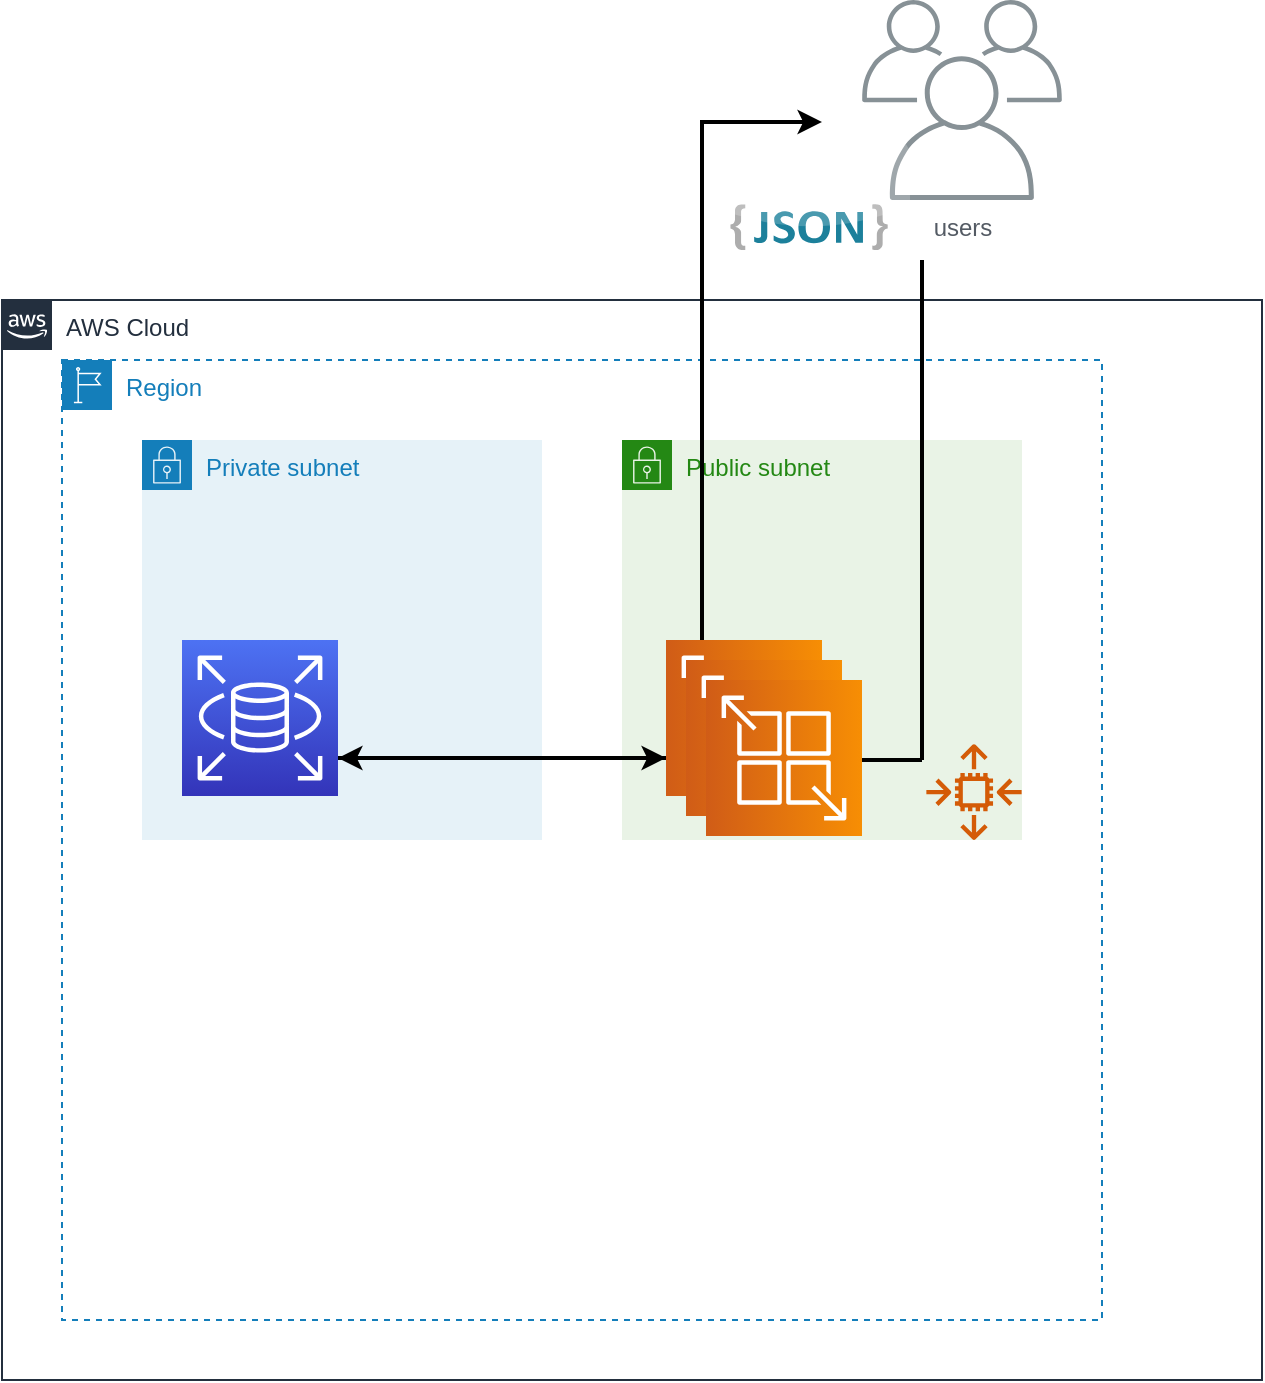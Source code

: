 <mxfile version="20.5.1" type="github">
  <diagram id="7r52QbRG1SOnmnhvZGQe" name="Página-1">
    <mxGraphModel dx="830" dy="1704" grid="1" gridSize="10" guides="1" tooltips="1" connect="1" arrows="1" fold="1" page="1" pageScale="1" pageWidth="827" pageHeight="1169" math="0" shadow="0">
      <root>
        <mxCell id="0" />
        <mxCell id="1" parent="0" />
        <mxCell id="2p6uh4pjQ9wnQeHXQtB_-2" value="Region" style="points=[[0,0],[0.25,0],[0.5,0],[0.75,0],[1,0],[1,0.25],[1,0.5],[1,0.75],[1,1],[0.75,1],[0.5,1],[0.25,1],[0,1],[0,0.75],[0,0.5],[0,0.25]];outlineConnect=0;gradientColor=none;html=1;whiteSpace=wrap;fontSize=12;fontStyle=0;container=1;pointerEvents=0;collapsible=0;recursiveResize=0;shape=mxgraph.aws4.group;grIcon=mxgraph.aws4.group_region;strokeColor=#147EBA;fillColor=none;verticalAlign=top;align=left;spacingLeft=30;fontColor=#147EBA;dashed=1;" vertex="1" parent="1">
          <mxGeometry x="40" y="40" width="520" height="480" as="geometry" />
        </mxCell>
        <mxCell id="2p6uh4pjQ9wnQeHXQtB_-3" value="AWS Cloud" style="points=[[0,0],[0.25,0],[0.5,0],[0.75,0],[1,0],[1,0.25],[1,0.5],[1,0.75],[1,1],[0.75,1],[0.5,1],[0.25,1],[0,1],[0,0.75],[0,0.5],[0,0.25]];outlineConnect=0;gradientColor=none;html=1;whiteSpace=wrap;fontSize=12;fontStyle=0;container=1;pointerEvents=0;collapsible=0;recursiveResize=0;shape=mxgraph.aws4.group;grIcon=mxgraph.aws4.group_aws_cloud_alt;strokeColor=#232F3E;fillColor=none;verticalAlign=top;align=left;spacingLeft=30;fontColor=#232F3E;dashed=0;" vertex="1" parent="1">
          <mxGeometry x="10" y="10" width="630" height="540" as="geometry" />
        </mxCell>
        <mxCell id="2p6uh4pjQ9wnQeHXQtB_-4" value="Private subnet" style="points=[[0,0],[0.25,0],[0.5,0],[0.75,0],[1,0],[1,0.25],[1,0.5],[1,0.75],[1,1],[0.75,1],[0.5,1],[0.25,1],[0,1],[0,0.75],[0,0.5],[0,0.25]];outlineConnect=0;gradientColor=none;html=1;whiteSpace=wrap;fontSize=12;fontStyle=0;container=1;pointerEvents=0;collapsible=0;recursiveResize=0;shape=mxgraph.aws4.group;grIcon=mxgraph.aws4.group_security_group;grStroke=0;strokeColor=#147EBA;fillColor=#E6F2F8;verticalAlign=top;align=left;spacingLeft=30;fontColor=#147EBA;dashed=0;" vertex="1" parent="2p6uh4pjQ9wnQeHXQtB_-3">
          <mxGeometry x="70" y="70" width="200" height="200" as="geometry" />
        </mxCell>
        <mxCell id="2p6uh4pjQ9wnQeHXQtB_-5" value="" style="sketch=0;points=[[0,0,0],[0.25,0,0],[0.5,0,0],[0.75,0,0],[1,0,0],[0,1,0],[0.25,1,0],[0.5,1,0],[0.75,1,0],[1,1,0],[0,0.25,0],[0,0.5,0],[0,0.75,0],[1,0.25,0],[1,0.5,0],[1,0.75,0]];outlineConnect=0;fontColor=#232F3E;gradientColor=#4D72F3;gradientDirection=north;fillColor=#3334B9;strokeColor=#ffffff;dashed=0;verticalLabelPosition=bottom;verticalAlign=top;align=center;html=1;fontSize=12;fontStyle=0;aspect=fixed;shape=mxgraph.aws4.resourceIcon;resIcon=mxgraph.aws4.rds;" vertex="1" parent="2p6uh4pjQ9wnQeHXQtB_-4">
          <mxGeometry x="20" y="100" width="78" height="78" as="geometry" />
        </mxCell>
        <mxCell id="2p6uh4pjQ9wnQeHXQtB_-6" value="Public subnet" style="points=[[0,0],[0.25,0],[0.5,0],[0.75,0],[1,0],[1,0.25],[1,0.5],[1,0.75],[1,1],[0.75,1],[0.5,1],[0.25,1],[0,1],[0,0.75],[0,0.5],[0,0.25]];outlineConnect=0;gradientColor=none;html=1;whiteSpace=wrap;fontSize=12;fontStyle=0;container=1;pointerEvents=0;collapsible=0;recursiveResize=0;shape=mxgraph.aws4.group;grIcon=mxgraph.aws4.group_security_group;grStroke=0;strokeColor=#248814;fillColor=#E9F3E6;verticalAlign=top;align=left;spacingLeft=30;fontColor=#248814;dashed=0;" vertex="1" parent="2p6uh4pjQ9wnQeHXQtB_-3">
          <mxGeometry x="310" y="70" width="200" height="200" as="geometry" />
        </mxCell>
        <mxCell id="2p6uh4pjQ9wnQeHXQtB_-11" value="" style="sketch=0;points=[[0,0,0],[0.25,0,0],[0.5,0,0],[0.75,0,0],[1,0,0],[0,1,0],[0.25,1,0],[0.5,1,0],[0.75,1,0],[1,1,0],[0,0.25,0],[0,0.5,0],[0,0.75,0],[1,0.25,0],[1,0.5,0],[1,0.75,0]];outlineConnect=0;fontColor=#232F3E;gradientColor=#F78E04;gradientDirection=north;fillColor=#D05C17;strokeColor=#ffffff;dashed=0;verticalLabelPosition=bottom;verticalAlign=top;align=center;html=1;fontSize=12;fontStyle=0;aspect=fixed;shape=mxgraph.aws4.resourceIcon;resIcon=mxgraph.aws4.app_runner;direction=south;" vertex="1" parent="2p6uh4pjQ9wnQeHXQtB_-6">
          <mxGeometry x="22" y="100" width="78" height="78" as="geometry" />
        </mxCell>
        <mxCell id="2p6uh4pjQ9wnQeHXQtB_-12" value="" style="sketch=0;outlineConnect=0;fontColor=#232F3E;gradientColor=none;fillColor=#D45B07;strokeColor=none;dashed=0;verticalLabelPosition=bottom;verticalAlign=top;align=center;html=1;fontSize=12;fontStyle=0;aspect=fixed;pointerEvents=1;shape=mxgraph.aws4.auto_scaling2;" vertex="1" parent="2p6uh4pjQ9wnQeHXQtB_-6">
          <mxGeometry x="152" y="152" width="48" height="48" as="geometry" />
        </mxCell>
        <mxCell id="2p6uh4pjQ9wnQeHXQtB_-35" value="" style="endArrow=none;html=1;rounded=0;strokeWidth=2;" edge="1" parent="2p6uh4pjQ9wnQeHXQtB_-6">
          <mxGeometry width="50" height="50" relative="1" as="geometry">
            <mxPoint x="150" y="160" as="sourcePoint" />
            <mxPoint x="150" y="-90" as="targetPoint" />
          </mxGeometry>
        </mxCell>
        <mxCell id="2p6uh4pjQ9wnQeHXQtB_-36" value="" style="endArrow=classic;html=1;rounded=0;strokeWidth=2;" edge="1" parent="2p6uh4pjQ9wnQeHXQtB_-6">
          <mxGeometry width="50" height="50" relative="1" as="geometry">
            <mxPoint x="150" y="160" as="sourcePoint" />
            <mxPoint x="100" y="160" as="targetPoint" />
          </mxGeometry>
        </mxCell>
        <mxCell id="2p6uh4pjQ9wnQeHXQtB_-26" style="edgeStyle=none;rounded=0;orthogonalLoop=1;jettySize=auto;html=1;exitX=1;exitY=0.5;exitDx=0;exitDy=0;exitPerimeter=0;strokeWidth=2;" edge="1" parent="2p6uh4pjQ9wnQeHXQtB_-3">
          <mxGeometry relative="1" as="geometry">
            <mxPoint x="168" y="229" as="sourcePoint" />
            <mxPoint x="332" y="229" as="targetPoint" />
          </mxGeometry>
        </mxCell>
        <mxCell id="2p6uh4pjQ9wnQeHXQtB_-28" style="edgeStyle=none;rounded=0;orthogonalLoop=1;jettySize=auto;html=1;strokeWidth=2;" edge="1" parent="2p6uh4pjQ9wnQeHXQtB_-3">
          <mxGeometry relative="1" as="geometry">
            <mxPoint x="332" y="229" as="sourcePoint" />
            <mxPoint x="168" y="229" as="targetPoint" />
          </mxGeometry>
        </mxCell>
        <mxCell id="2p6uh4pjQ9wnQeHXQtB_-37" value="" style="endArrow=none;html=1;rounded=0;strokeWidth=2;" edge="1" parent="2p6uh4pjQ9wnQeHXQtB_-3">
          <mxGeometry width="50" height="50" relative="1" as="geometry">
            <mxPoint x="350" y="170" as="sourcePoint" />
            <mxPoint x="350" y="-90" as="targetPoint" />
          </mxGeometry>
        </mxCell>
        <mxCell id="2p6uh4pjQ9wnQeHXQtB_-38" value="" style="endArrow=classic;html=1;rounded=0;strokeWidth=2;" edge="1" parent="2p6uh4pjQ9wnQeHXQtB_-3">
          <mxGeometry width="50" height="50" relative="1" as="geometry">
            <mxPoint x="350" y="-89" as="sourcePoint" />
            <mxPoint x="410" y="-89" as="targetPoint" />
          </mxGeometry>
        </mxCell>
        <mxCell id="2p6uh4pjQ9wnQeHXQtB_-13" value="users" style="sketch=0;outlineConnect=0;gradientColor=none;fontColor=#545B64;strokeColor=none;fillColor=#879196;dashed=0;verticalLabelPosition=bottom;verticalAlign=top;align=center;html=1;fontSize=12;fontStyle=0;aspect=fixed;shape=mxgraph.aws4.illustration_users;pointerEvents=1" vertex="1" parent="1">
          <mxGeometry x="440" y="-140" width="100" height="100" as="geometry" />
        </mxCell>
        <mxCell id="2p6uh4pjQ9wnQeHXQtB_-17" value="" style="dashed=0;outlineConnect=0;html=1;align=center;labelPosition=center;verticalLabelPosition=bottom;verticalAlign=top;shape=mxgraph.webicons.json_2;gradientColor=#DFDEDE;strokeColor=#97D077;fillColor=none;" vertex="1" parent="1">
          <mxGeometry x="364" y="-72.0" width="100" height="92.4" as="geometry" />
        </mxCell>
        <mxCell id="2p6uh4pjQ9wnQeHXQtB_-39" value="" style="sketch=0;points=[[0,0,0],[0.25,0,0],[0.5,0,0],[0.75,0,0],[1,0,0],[0,1,0],[0.25,1,0],[0.5,1,0],[0.75,1,0],[1,1,0],[0,0.25,0],[0,0.5,0],[0,0.75,0],[1,0.25,0],[1,0.5,0],[1,0.75,0]];outlineConnect=0;fontColor=#232F3E;gradientColor=#F78E04;gradientDirection=north;fillColor=#D05C17;strokeColor=#ffffff;dashed=0;verticalLabelPosition=bottom;verticalAlign=top;align=center;html=1;fontSize=12;fontStyle=0;aspect=fixed;shape=mxgraph.aws4.resourceIcon;resIcon=mxgraph.aws4.app_runner;direction=south;" vertex="1" parent="1">
          <mxGeometry x="352" y="190" width="78" height="78" as="geometry" />
        </mxCell>
        <mxCell id="2p6uh4pjQ9wnQeHXQtB_-40" value="" style="sketch=0;points=[[0,0,0],[0.25,0,0],[0.5,0,0],[0.75,0,0],[1,0,0],[0,1,0],[0.25,1,0],[0.5,1,0],[0.75,1,0],[1,1,0],[0,0.25,0],[0,0.5,0],[0,0.75,0],[1,0.25,0],[1,0.5,0],[1,0.75,0]];outlineConnect=0;fontColor=#232F3E;gradientColor=#F78E04;gradientDirection=north;fillColor=#D05C17;strokeColor=#ffffff;dashed=0;verticalLabelPosition=bottom;verticalAlign=top;align=center;html=1;fontSize=12;fontStyle=0;aspect=fixed;shape=mxgraph.aws4.resourceIcon;resIcon=mxgraph.aws4.app_runner;direction=south;" vertex="1" parent="1">
          <mxGeometry x="362" y="200" width="78" height="78" as="geometry" />
        </mxCell>
      </root>
    </mxGraphModel>
  </diagram>
</mxfile>
